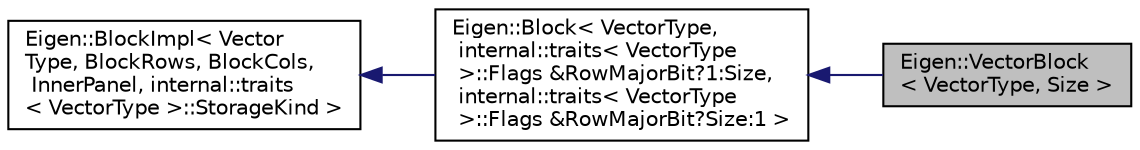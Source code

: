 digraph "Eigen::VectorBlock&lt; VectorType, Size &gt;"
{
  edge [fontname="Helvetica",fontsize="10",labelfontname="Helvetica",labelfontsize="10"];
  node [fontname="Helvetica",fontsize="10",shape=record];
  rankdir="LR";
  Node1 [label="Eigen::VectorBlock\l\< VectorType, Size \>",height=0.2,width=0.4,color="black", fillcolor="grey75", style="filled", fontcolor="black"];
  Node2 -> Node1 [dir="back",color="midnightblue",fontsize="10",style="solid",fontname="Helvetica"];
  Node2 [label="Eigen::Block\< VectorType,\l internal::traits\< VectorType\l \>::Flags &RowMajorBit?1:Size,\l internal::traits\< VectorType\l \>::Flags &RowMajorBit?Size:1 \>",height=0.2,width=0.4,color="black", fillcolor="white", style="filled",URL="$class_eigen_1_1_block.html"];
  Node3 -> Node2 [dir="back",color="midnightblue",fontsize="10",style="solid",fontname="Helvetica"];
  Node3 [label="Eigen::BlockImpl\< Vector\lType, BlockRows, BlockCols,\l InnerPanel, internal::traits\l\< VectorType \>::StorageKind \>",height=0.2,width=0.4,color="black", fillcolor="white", style="filled",URL="$class_eigen_1_1_block_impl.html"];
}
